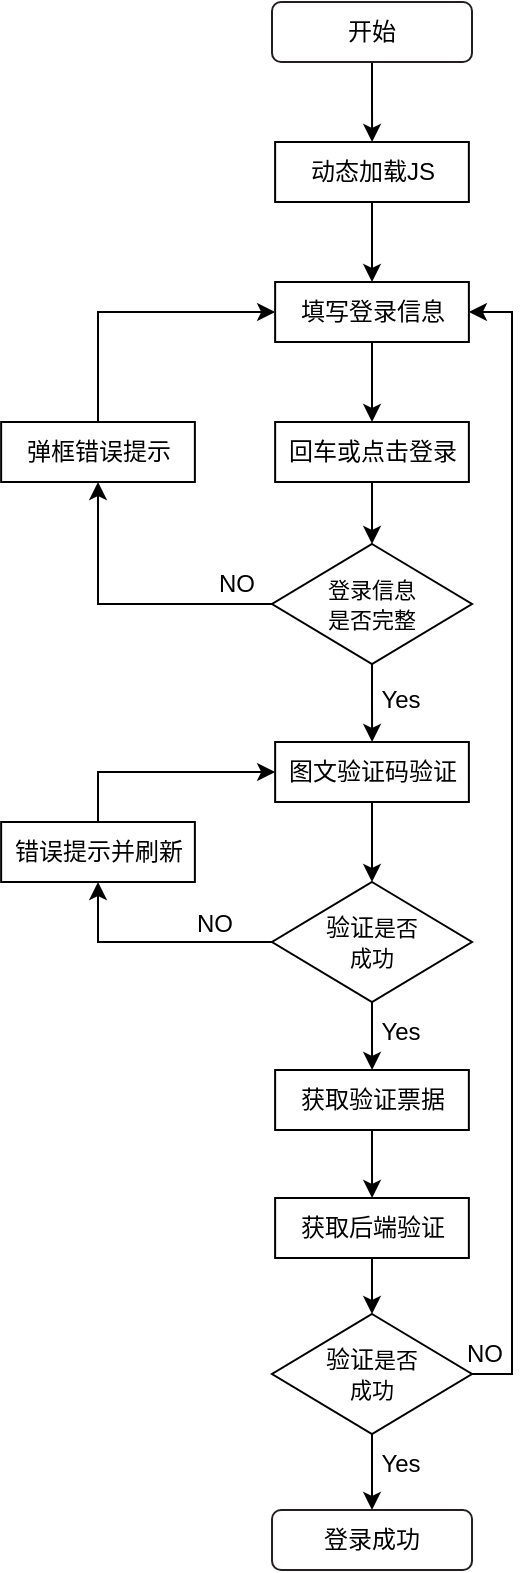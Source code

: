<mxfile version="21.1.0" type="github">
  <diagram name="第 1 页" id="4E0xQ6_042paJjNKjndj">
    <mxGraphModel dx="1626" dy="874" grid="1" gridSize="10" guides="1" tooltips="1" connect="1" arrows="1" fold="1" page="1" pageScale="1" pageWidth="827" pageHeight="1169" math="0" shadow="0">
      <root>
        <mxCell id="0" />
        <mxCell id="1" parent="0" />
        <mxCell id="2JUTfZ1AsrOsC6TCc1Ma-3" style="edgeStyle=orthogonalEdgeStyle;rounded=0;orthogonalLoop=1;jettySize=auto;html=1;exitX=0.5;exitY=1;exitDx=0;exitDy=0;" parent="1" source="2JUTfZ1AsrOsC6TCc1Ma-1" target="2JUTfZ1AsrOsC6TCc1Ma-2" edge="1">
          <mxGeometry relative="1" as="geometry" />
        </mxCell>
        <mxCell id="2JUTfZ1AsrOsC6TCc1Ma-1" value="开始" style="rounded=1;whiteSpace=wrap;html=1;strokeWidth=1;strokeColor=#231f1f;" parent="1" vertex="1">
          <mxGeometry x="340" y="96" width="100" height="30" as="geometry" />
        </mxCell>
        <mxCell id="2JUTfZ1AsrOsC6TCc1Ma-40" style="edgeStyle=orthogonalEdgeStyle;rounded=0;orthogonalLoop=1;jettySize=auto;html=1;exitX=0.5;exitY=1;exitDx=0;exitDy=0;entryX=0.5;entryY=0;entryDx=0;entryDy=0;" parent="1" source="2JUTfZ1AsrOsC6TCc1Ma-2" target="2JUTfZ1AsrOsC6TCc1Ma-37" edge="1">
          <mxGeometry relative="1" as="geometry" />
        </mxCell>
        <mxCell id="2JUTfZ1AsrOsC6TCc1Ma-2" value="动态加载JS" style="rounded=0;whiteSpace=wrap;html=1;" parent="1" vertex="1">
          <mxGeometry x="341.56" y="166" width="96.87" height="30" as="geometry" />
        </mxCell>
        <mxCell id="2JUTfZ1AsrOsC6TCc1Ma-8" style="edgeStyle=orthogonalEdgeStyle;rounded=0;orthogonalLoop=1;jettySize=auto;html=1;exitX=0.5;exitY=1;exitDx=0;exitDy=0;entryX=0.5;entryY=0;entryDx=0;entryDy=0;" parent="1" source="2JUTfZ1AsrOsC6TCc1Ma-5" target="2JUTfZ1AsrOsC6TCc1Ma-7" edge="1">
          <mxGeometry relative="1" as="geometry" />
        </mxCell>
        <mxCell id="2JUTfZ1AsrOsC6TCc1Ma-5" value="回车或点击登录" style="rounded=0;whiteSpace=wrap;html=1;" parent="1" vertex="1">
          <mxGeometry x="341.57" y="306" width="96.87" height="30" as="geometry" />
        </mxCell>
        <mxCell id="2JUTfZ1AsrOsC6TCc1Ma-17" style="edgeStyle=orthogonalEdgeStyle;rounded=0;orthogonalLoop=1;jettySize=auto;html=1;exitX=0.5;exitY=1;exitDx=0;exitDy=0;" parent="1" source="2JUTfZ1AsrOsC6TCc1Ma-7" target="2JUTfZ1AsrOsC6TCc1Ma-16" edge="1">
          <mxGeometry relative="1" as="geometry" />
        </mxCell>
        <mxCell id="h9RtHs9azoxu5_nXtW_n-3" style="edgeStyle=orthogonalEdgeStyle;rounded=0;orthogonalLoop=1;jettySize=auto;html=1;exitX=0;exitY=0.5;exitDx=0;exitDy=0;entryX=0.5;entryY=1;entryDx=0;entryDy=0;" edge="1" parent="1" source="2JUTfZ1AsrOsC6TCc1Ma-7" target="2JUTfZ1AsrOsC6TCc1Ma-9">
          <mxGeometry relative="1" as="geometry" />
        </mxCell>
        <mxCell id="2JUTfZ1AsrOsC6TCc1Ma-7" value="&lt;font style=&quot;font-size: 11px;&quot;&gt;登录信息&lt;br&gt;是否完整&lt;/font&gt;" style="rhombus;whiteSpace=wrap;html=1;" parent="1" vertex="1">
          <mxGeometry x="340.01" y="367" width="100" height="60" as="geometry" />
        </mxCell>
        <mxCell id="h9RtHs9azoxu5_nXtW_n-2" style="edgeStyle=orthogonalEdgeStyle;rounded=0;orthogonalLoop=1;jettySize=auto;html=1;exitX=0.5;exitY=0;exitDx=0;exitDy=0;entryX=0;entryY=0.5;entryDx=0;entryDy=0;" edge="1" parent="1" source="2JUTfZ1AsrOsC6TCc1Ma-9" target="2JUTfZ1AsrOsC6TCc1Ma-37">
          <mxGeometry relative="1" as="geometry" />
        </mxCell>
        <mxCell id="2JUTfZ1AsrOsC6TCc1Ma-9" value="弹框错误提示" style="rounded=0;whiteSpace=wrap;html=1;" parent="1" vertex="1">
          <mxGeometry x="204.57" y="306" width="96.87" height="30" as="geometry" />
        </mxCell>
        <mxCell id="2JUTfZ1AsrOsC6TCc1Ma-21" style="edgeStyle=orthogonalEdgeStyle;rounded=0;orthogonalLoop=1;jettySize=auto;html=1;exitX=0.5;exitY=1;exitDx=0;exitDy=0;entryX=0.5;entryY=0;entryDx=0;entryDy=0;" parent="1" source="2JUTfZ1AsrOsC6TCc1Ma-16" target="2JUTfZ1AsrOsC6TCc1Ma-20" edge="1">
          <mxGeometry relative="1" as="geometry" />
        </mxCell>
        <mxCell id="2JUTfZ1AsrOsC6TCc1Ma-16" value="图文验证码验证" style="rounded=0;whiteSpace=wrap;html=1;" parent="1" vertex="1">
          <mxGeometry x="341.57" y="466" width="96.87" height="30" as="geometry" />
        </mxCell>
        <mxCell id="2JUTfZ1AsrOsC6TCc1Ma-30" style="edgeStyle=orthogonalEdgeStyle;rounded=0;orthogonalLoop=1;jettySize=auto;html=1;exitX=0;exitY=0.5;exitDx=0;exitDy=0;entryX=0.5;entryY=1;entryDx=0;entryDy=0;" parent="1" source="2JUTfZ1AsrOsC6TCc1Ma-20" target="2JUTfZ1AsrOsC6TCc1Ma-24" edge="1">
          <mxGeometry relative="1" as="geometry" />
        </mxCell>
        <mxCell id="2JUTfZ1AsrOsC6TCc1Ma-31" style="edgeStyle=orthogonalEdgeStyle;rounded=0;orthogonalLoop=1;jettySize=auto;html=1;exitX=0.5;exitY=1;exitDx=0;exitDy=0;" parent="1" source="2JUTfZ1AsrOsC6TCc1Ma-20" target="2JUTfZ1AsrOsC6TCc1Ma-22" edge="1">
          <mxGeometry relative="1" as="geometry" />
        </mxCell>
        <mxCell id="2JUTfZ1AsrOsC6TCc1Ma-20" value="验证&lt;span style=&quot;font-size: 11px;&quot;&gt;是否&lt;/span&gt;&lt;span style=&quot;font-size: 11px;&quot;&gt;&lt;br&gt;成功&lt;/span&gt;" style="rhombus;whiteSpace=wrap;html=1;" parent="1" vertex="1">
          <mxGeometry x="340" y="536" width="100" height="60" as="geometry" />
        </mxCell>
        <mxCell id="2JUTfZ1AsrOsC6TCc1Ma-33" style="edgeStyle=orthogonalEdgeStyle;rounded=0;orthogonalLoop=1;jettySize=auto;html=1;exitX=0.5;exitY=1;exitDx=0;exitDy=0;" parent="1" source="2JUTfZ1AsrOsC6TCc1Ma-22" target="2JUTfZ1AsrOsC6TCc1Ma-32" edge="1">
          <mxGeometry relative="1" as="geometry" />
        </mxCell>
        <mxCell id="2JUTfZ1AsrOsC6TCc1Ma-22" value="获取验证票据" style="rounded=0;whiteSpace=wrap;html=1;" parent="1" vertex="1">
          <mxGeometry x="341.56" y="630" width="96.87" height="30" as="geometry" />
        </mxCell>
        <mxCell id="2JUTfZ1AsrOsC6TCc1Ma-29" style="edgeStyle=orthogonalEdgeStyle;rounded=0;orthogonalLoop=1;jettySize=auto;html=1;exitX=0.5;exitY=0;exitDx=0;exitDy=0;entryX=0;entryY=0.5;entryDx=0;entryDy=0;" parent="1" source="2JUTfZ1AsrOsC6TCc1Ma-24" target="2JUTfZ1AsrOsC6TCc1Ma-16" edge="1">
          <mxGeometry relative="1" as="geometry" />
        </mxCell>
        <mxCell id="2JUTfZ1AsrOsC6TCc1Ma-24" value="错误提示并刷新" style="rounded=0;whiteSpace=wrap;html=1;" parent="1" vertex="1">
          <mxGeometry x="204.57" y="506" width="96.87" height="30" as="geometry" />
        </mxCell>
        <mxCell id="2JUTfZ1AsrOsC6TCc1Ma-35" style="edgeStyle=orthogonalEdgeStyle;rounded=0;orthogonalLoop=1;jettySize=auto;html=1;exitX=0.5;exitY=1;exitDx=0;exitDy=0;entryX=0.5;entryY=0;entryDx=0;entryDy=0;" parent="1" source="2JUTfZ1AsrOsC6TCc1Ma-32" target="2JUTfZ1AsrOsC6TCc1Ma-34" edge="1">
          <mxGeometry relative="1" as="geometry" />
        </mxCell>
        <mxCell id="2JUTfZ1AsrOsC6TCc1Ma-32" value="获取后端验证" style="rounded=0;whiteSpace=wrap;html=1;" parent="1" vertex="1">
          <mxGeometry x="341.56" y="694" width="96.87" height="30" as="geometry" />
        </mxCell>
        <mxCell id="2JUTfZ1AsrOsC6TCc1Ma-39" style="edgeStyle=orthogonalEdgeStyle;rounded=0;orthogonalLoop=1;jettySize=auto;html=1;exitX=1;exitY=0.5;exitDx=0;exitDy=0;entryX=1;entryY=0.5;entryDx=0;entryDy=0;" parent="1" source="2JUTfZ1AsrOsC6TCc1Ma-34" target="2JUTfZ1AsrOsC6TCc1Ma-37" edge="1">
          <mxGeometry relative="1" as="geometry" />
        </mxCell>
        <mxCell id="2JUTfZ1AsrOsC6TCc1Ma-43" value="" style="edgeStyle=orthogonalEdgeStyle;rounded=0;orthogonalLoop=1;jettySize=auto;html=1;" parent="1" source="2JUTfZ1AsrOsC6TCc1Ma-34" target="2JUTfZ1AsrOsC6TCc1Ma-42" edge="1">
          <mxGeometry relative="1" as="geometry" />
        </mxCell>
        <mxCell id="2JUTfZ1AsrOsC6TCc1Ma-34" value="验证&lt;span style=&quot;font-size: 11px;&quot;&gt;是否&lt;/span&gt;&lt;span style=&quot;font-size: 11px;&quot;&gt;&lt;br&gt;成功&lt;/span&gt;" style="rhombus;whiteSpace=wrap;html=1;" parent="1" vertex="1">
          <mxGeometry x="340" y="752" width="100" height="60" as="geometry" />
        </mxCell>
        <mxCell id="2JUTfZ1AsrOsC6TCc1Ma-38" style="edgeStyle=orthogonalEdgeStyle;rounded=0;orthogonalLoop=1;jettySize=auto;html=1;exitX=0.5;exitY=1;exitDx=0;exitDy=0;entryX=0.5;entryY=0;entryDx=0;entryDy=0;" parent="1" source="2JUTfZ1AsrOsC6TCc1Ma-37" target="2JUTfZ1AsrOsC6TCc1Ma-5" edge="1">
          <mxGeometry relative="1" as="geometry" />
        </mxCell>
        <mxCell id="2JUTfZ1AsrOsC6TCc1Ma-37" value="填写登录信息" style="rounded=0;whiteSpace=wrap;html=1;" parent="1" vertex="1">
          <mxGeometry x="341.57" y="236" width="96.87" height="30" as="geometry" />
        </mxCell>
        <mxCell id="2JUTfZ1AsrOsC6TCc1Ma-42" value="登录成功" style="rounded=1;whiteSpace=wrap;html=1;strokeWidth=1;strokeColor=#231f1f;" parent="1" vertex="1">
          <mxGeometry x="340.01" y="850" width="100" height="30" as="geometry" />
        </mxCell>
        <mxCell id="Tx4bblLUS39kVuO5LOxu-1" value="NO" style="text;html=1;strokeColor=none;fillColor=none;align=center;verticalAlign=middle;whiteSpace=wrap;rounded=0;" parent="1" vertex="1">
          <mxGeometry x="301.44" y="380" width="43.13" height="13" as="geometry" />
        </mxCell>
        <mxCell id="Tx4bblLUS39kVuO5LOxu-2" value="Yes" style="text;html=1;strokeColor=none;fillColor=none;align=center;verticalAlign=middle;whiteSpace=wrap;rounded=0;" parent="1" vertex="1">
          <mxGeometry x="380" y="438" width="48.56" height="13" as="geometry" />
        </mxCell>
        <mxCell id="Tx4bblLUS39kVuO5LOxu-3" value="Yes" style="text;html=1;strokeColor=none;fillColor=none;align=center;verticalAlign=middle;whiteSpace=wrap;rounded=0;" parent="1" vertex="1">
          <mxGeometry x="380" y="604" width="48.56" height="13" as="geometry" />
        </mxCell>
        <mxCell id="Tx4bblLUS39kVuO5LOxu-4" value="NO" style="text;html=1;strokeColor=none;fillColor=none;align=center;verticalAlign=middle;whiteSpace=wrap;rounded=0;" parent="1" vertex="1">
          <mxGeometry x="290" y="550" width="43.13" height="13" as="geometry" />
        </mxCell>
        <mxCell id="EpTcM-WxMYpfqh69hrtJ-1" value="NO" style="text;html=1;strokeColor=none;fillColor=none;align=center;verticalAlign=middle;whiteSpace=wrap;rounded=0;" parent="1" vertex="1">
          <mxGeometry x="424.56" y="765" width="43.13" height="13" as="geometry" />
        </mxCell>
        <mxCell id="EpTcM-WxMYpfqh69hrtJ-2" value="Yes" style="text;html=1;strokeColor=none;fillColor=none;align=center;verticalAlign=middle;whiteSpace=wrap;rounded=0;" parent="1" vertex="1">
          <mxGeometry x="380" y="820" width="48.56" height="13" as="geometry" />
        </mxCell>
      </root>
    </mxGraphModel>
  </diagram>
</mxfile>
